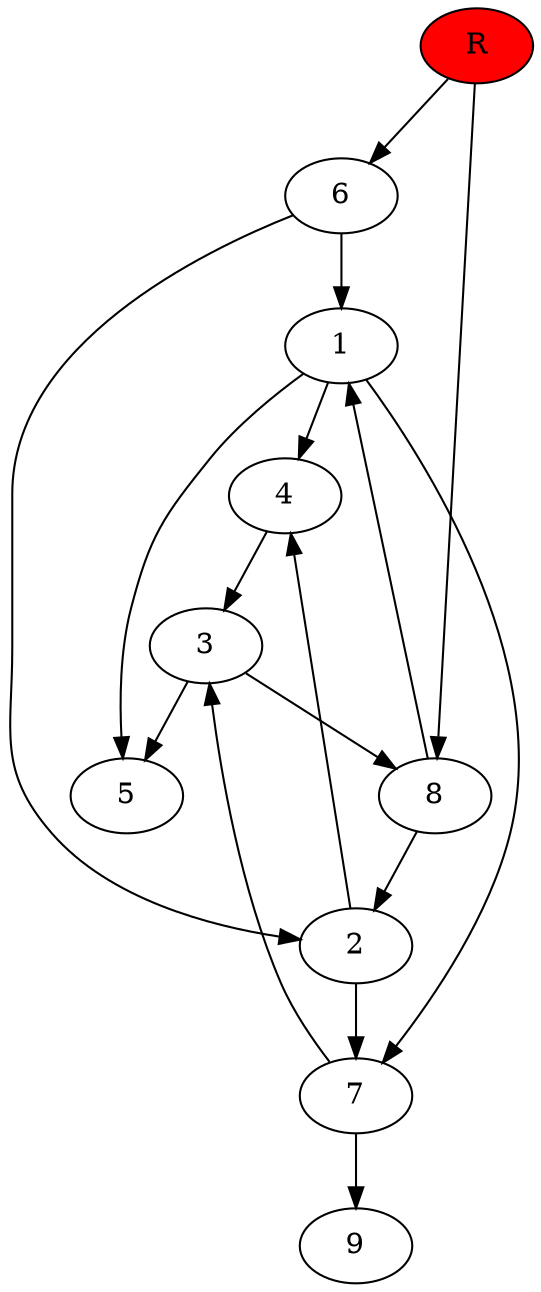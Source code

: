 digraph prb69472 {
	1
	2
	3
	4
	5
	6
	7
	8
	R [fillcolor="#ff0000" style=filled]
	1 -> 4
	1 -> 5
	1 -> 7
	2 -> 4
	2 -> 7
	3 -> 5
	3 -> 8
	4 -> 3
	6 -> 1
	6 -> 2
	7 -> 3
	7 -> 9
	8 -> 1
	8 -> 2
	R -> 6
	R -> 8
}
